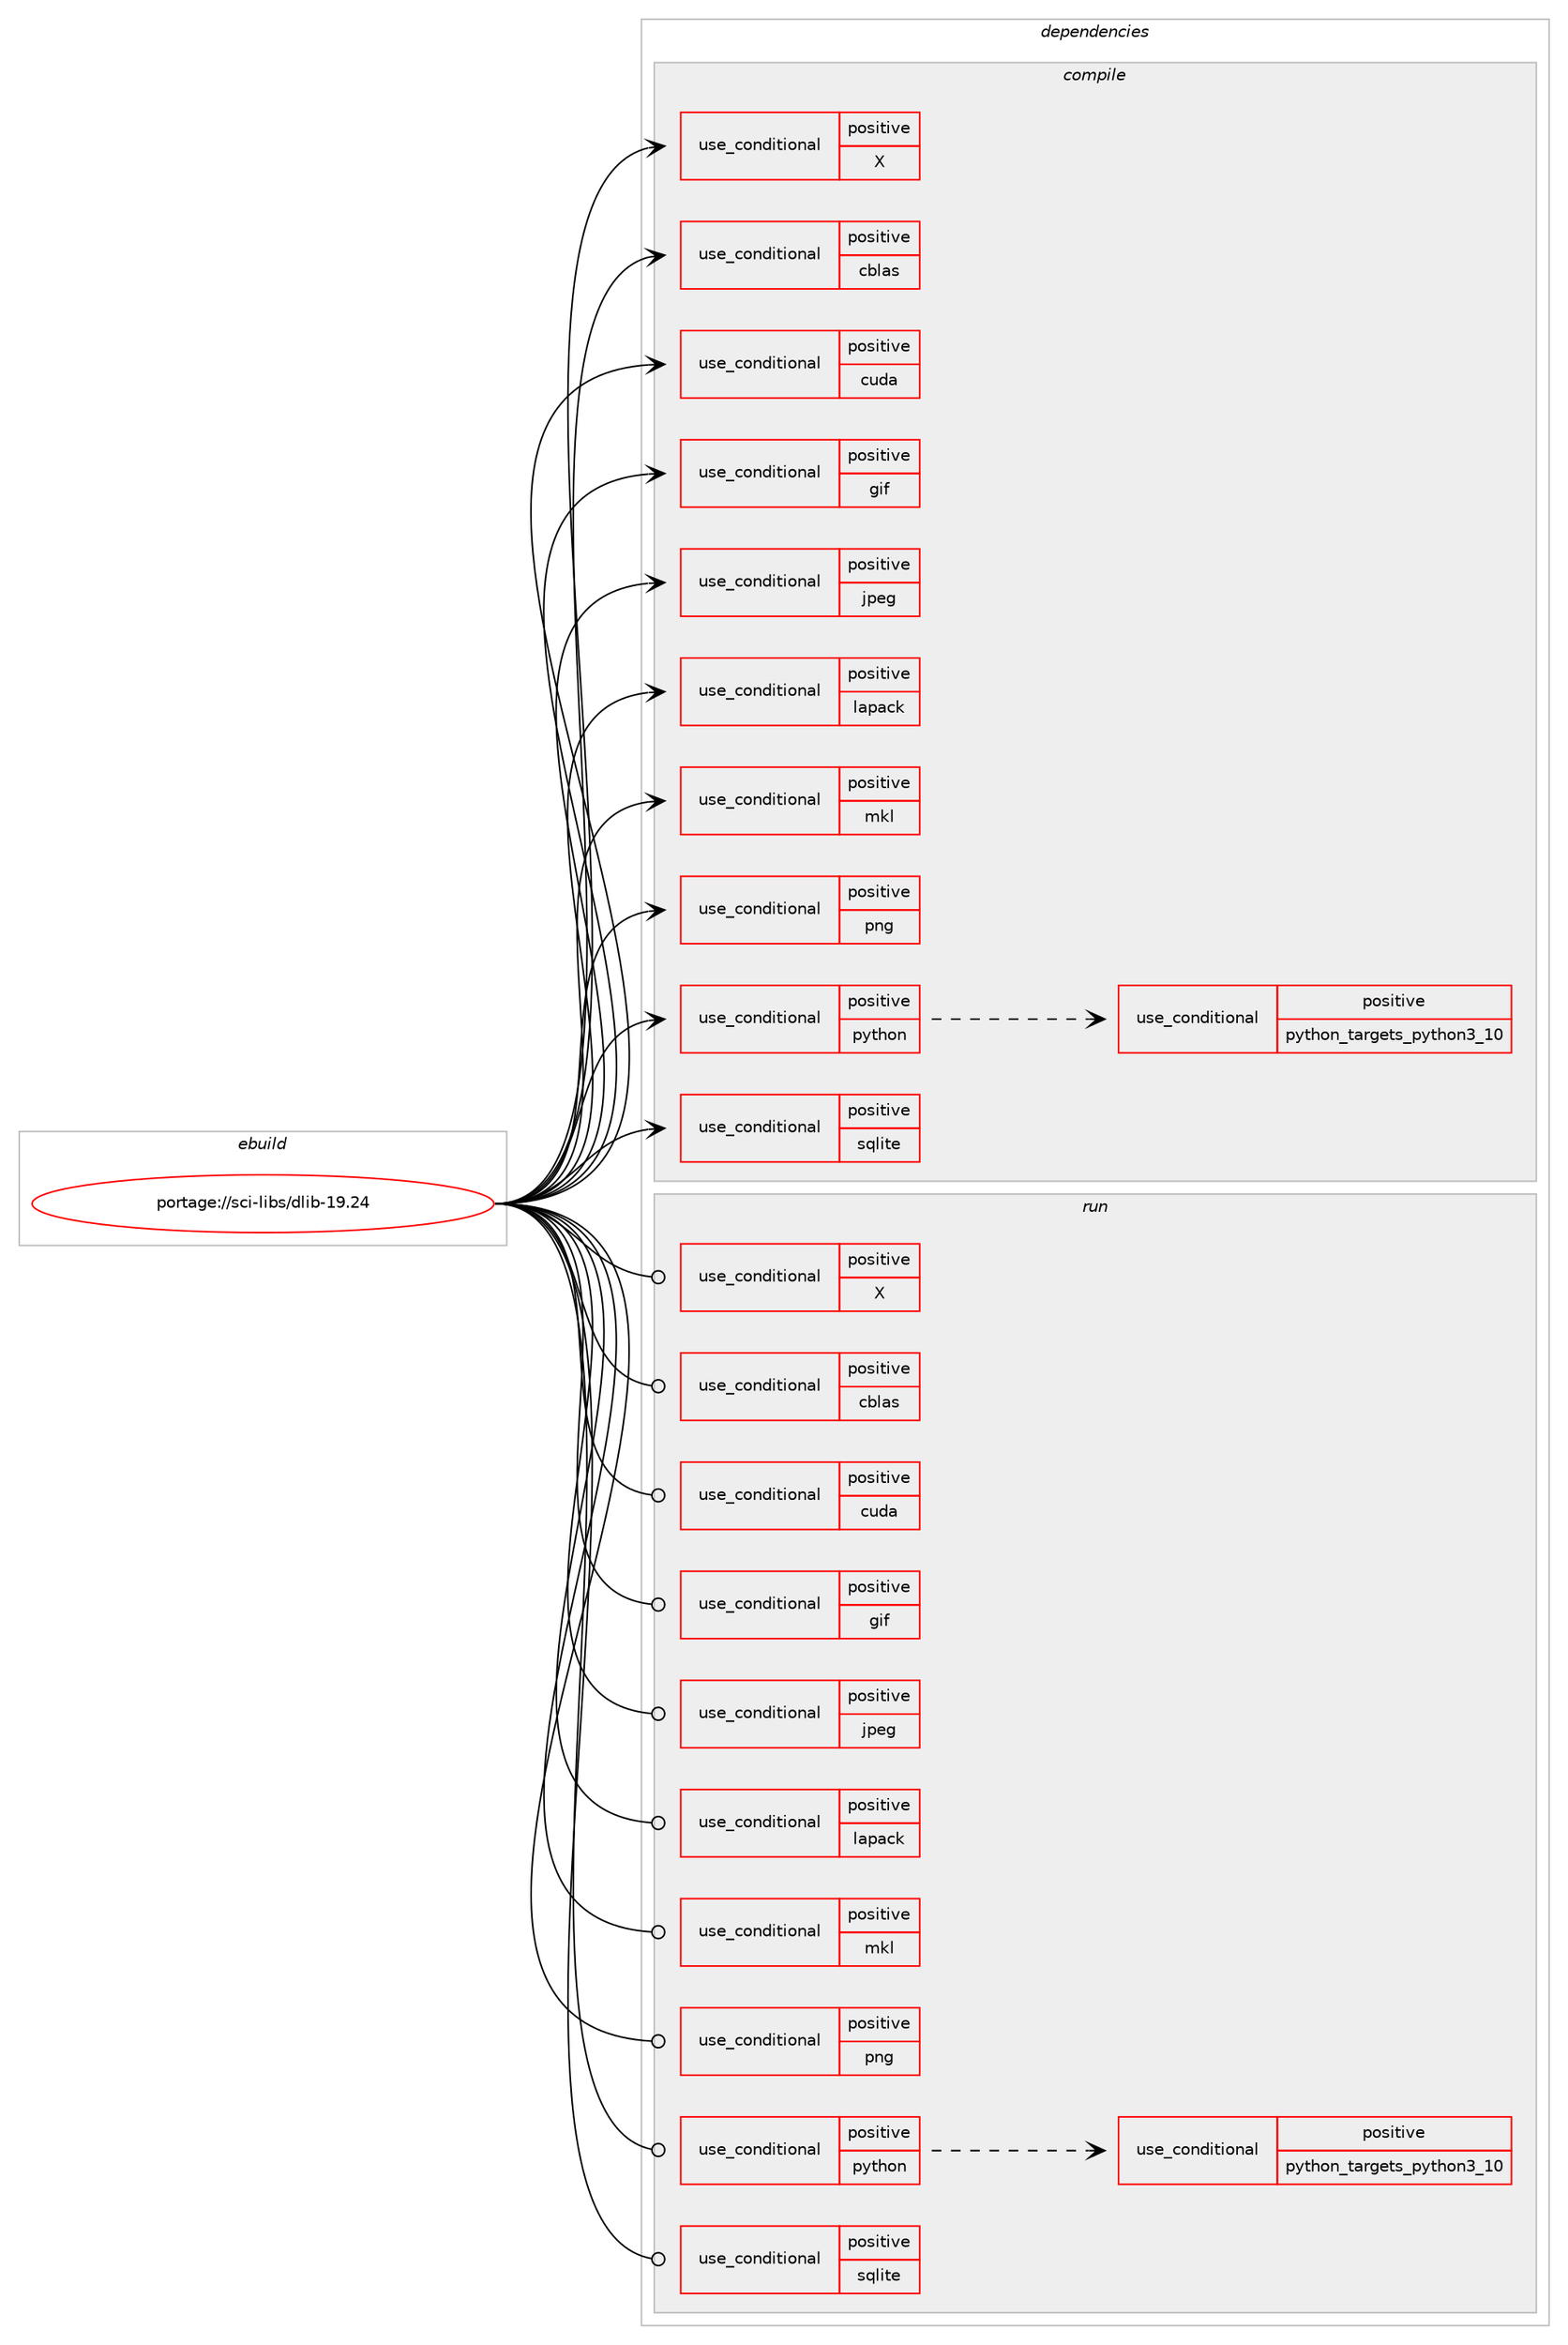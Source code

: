 digraph prolog {

# *************
# Graph options
# *************

newrank=true;
concentrate=true;
compound=true;
graph [rankdir=LR,fontname=Helvetica,fontsize=10,ranksep=1.5];#, ranksep=2.5, nodesep=0.2];
edge  [arrowhead=vee];
node  [fontname=Helvetica,fontsize=10];

# **********
# The ebuild
# **********

subgraph cluster_leftcol {
color=gray;
rank=same;
label=<<i>ebuild</i>>;
id [label="portage://sci-libs/dlib-19.24", color=red, width=4, href="../sci-libs/dlib-19.24.svg"];
}

# ****************
# The dependencies
# ****************

subgraph cluster_midcol {
color=gray;
label=<<i>dependencies</i>>;
subgraph cluster_compile {
fillcolor="#eeeeee";
style=filled;
label=<<i>compile</i>>;
subgraph cond103303 {
dependency200954 [label=<<TABLE BORDER="0" CELLBORDER="1" CELLSPACING="0" CELLPADDING="4"><TR><TD ROWSPAN="3" CELLPADDING="10">use_conditional</TD></TR><TR><TD>positive</TD></TR><TR><TD>X</TD></TR></TABLE>>, shape=none, color=red];
# *** BEGIN UNKNOWN DEPENDENCY TYPE (TODO) ***
# dependency200954 -> package_dependency(portage://sci-libs/dlib-19.24,install,no,x11-libs,libX11,none,[,,],[],[])
# *** END UNKNOWN DEPENDENCY TYPE (TODO) ***

}
id:e -> dependency200954:w [weight=20,style="solid",arrowhead="vee"];
subgraph cond103304 {
dependency200955 [label=<<TABLE BORDER="0" CELLBORDER="1" CELLSPACING="0" CELLPADDING="4"><TR><TD ROWSPAN="3" CELLPADDING="10">use_conditional</TD></TR><TR><TD>positive</TD></TR><TR><TD>cblas</TD></TR></TABLE>>, shape=none, color=red];
# *** BEGIN UNKNOWN DEPENDENCY TYPE (TODO) ***
# dependency200955 -> package_dependency(portage://sci-libs/dlib-19.24,install,no,virtual,cblas,none,[,,],[],[])
# *** END UNKNOWN DEPENDENCY TYPE (TODO) ***

}
id:e -> dependency200955:w [weight=20,style="solid",arrowhead="vee"];
subgraph cond103305 {
dependency200956 [label=<<TABLE BORDER="0" CELLBORDER="1" CELLSPACING="0" CELLPADDING="4"><TR><TD ROWSPAN="3" CELLPADDING="10">use_conditional</TD></TR><TR><TD>positive</TD></TR><TR><TD>cuda</TD></TR></TABLE>>, shape=none, color=red];
# *** BEGIN UNKNOWN DEPENDENCY TYPE (TODO) ***
# dependency200956 -> package_dependency(portage://sci-libs/dlib-19.24,install,no,dev-libs,cudnn,none,[,,],any_same_slot,[])
# *** END UNKNOWN DEPENDENCY TYPE (TODO) ***

}
id:e -> dependency200956:w [weight=20,style="solid",arrowhead="vee"];
subgraph cond103306 {
dependency200957 [label=<<TABLE BORDER="0" CELLBORDER="1" CELLSPACING="0" CELLPADDING="4"><TR><TD ROWSPAN="3" CELLPADDING="10">use_conditional</TD></TR><TR><TD>positive</TD></TR><TR><TD>gif</TD></TR></TABLE>>, shape=none, color=red];
# *** BEGIN UNKNOWN DEPENDENCY TYPE (TODO) ***
# dependency200957 -> package_dependency(portage://sci-libs/dlib-19.24,install,no,media-libs,giflib,none,[,,],any_same_slot,[])
# *** END UNKNOWN DEPENDENCY TYPE (TODO) ***

}
id:e -> dependency200957:w [weight=20,style="solid",arrowhead="vee"];
subgraph cond103307 {
dependency200958 [label=<<TABLE BORDER="0" CELLBORDER="1" CELLSPACING="0" CELLPADDING="4"><TR><TD ROWSPAN="3" CELLPADDING="10">use_conditional</TD></TR><TR><TD>positive</TD></TR><TR><TD>jpeg</TD></TR></TABLE>>, shape=none, color=red];
# *** BEGIN UNKNOWN DEPENDENCY TYPE (TODO) ***
# dependency200958 -> package_dependency(portage://sci-libs/dlib-19.24,install,no,media-libs,libjpeg-turbo,none,[,,],[slot(0),equal],[])
# *** END UNKNOWN DEPENDENCY TYPE (TODO) ***

}
id:e -> dependency200958:w [weight=20,style="solid",arrowhead="vee"];
subgraph cond103308 {
dependency200959 [label=<<TABLE BORDER="0" CELLBORDER="1" CELLSPACING="0" CELLPADDING="4"><TR><TD ROWSPAN="3" CELLPADDING="10">use_conditional</TD></TR><TR><TD>positive</TD></TR><TR><TD>lapack</TD></TR></TABLE>>, shape=none, color=red];
# *** BEGIN UNKNOWN DEPENDENCY TYPE (TODO) ***
# dependency200959 -> package_dependency(portage://sci-libs/dlib-19.24,install,no,virtual,lapack,none,[,,],[],[])
# *** END UNKNOWN DEPENDENCY TYPE (TODO) ***

}
id:e -> dependency200959:w [weight=20,style="solid",arrowhead="vee"];
subgraph cond103309 {
dependency200960 [label=<<TABLE BORDER="0" CELLBORDER="1" CELLSPACING="0" CELLPADDING="4"><TR><TD ROWSPAN="3" CELLPADDING="10">use_conditional</TD></TR><TR><TD>positive</TD></TR><TR><TD>mkl</TD></TR></TABLE>>, shape=none, color=red];
# *** BEGIN UNKNOWN DEPENDENCY TYPE (TODO) ***
# dependency200960 -> package_dependency(portage://sci-libs/dlib-19.24,install,no,sci-libs,mkl,none,[,,],[],[])
# *** END UNKNOWN DEPENDENCY TYPE (TODO) ***

}
id:e -> dependency200960:w [weight=20,style="solid",arrowhead="vee"];
subgraph cond103310 {
dependency200961 [label=<<TABLE BORDER="0" CELLBORDER="1" CELLSPACING="0" CELLPADDING="4"><TR><TD ROWSPAN="3" CELLPADDING="10">use_conditional</TD></TR><TR><TD>positive</TD></TR><TR><TD>png</TD></TR></TABLE>>, shape=none, color=red];
# *** BEGIN UNKNOWN DEPENDENCY TYPE (TODO) ***
# dependency200961 -> package_dependency(portage://sci-libs/dlib-19.24,install,no,media-libs,libpng,none,[,,],[slot(0),equal],[])
# *** END UNKNOWN DEPENDENCY TYPE (TODO) ***

}
id:e -> dependency200961:w [weight=20,style="solid",arrowhead="vee"];
subgraph cond103311 {
dependency200962 [label=<<TABLE BORDER="0" CELLBORDER="1" CELLSPACING="0" CELLPADDING="4"><TR><TD ROWSPAN="3" CELLPADDING="10">use_conditional</TD></TR><TR><TD>positive</TD></TR><TR><TD>python</TD></TR></TABLE>>, shape=none, color=red];
subgraph cond103312 {
dependency200963 [label=<<TABLE BORDER="0" CELLBORDER="1" CELLSPACING="0" CELLPADDING="4"><TR><TD ROWSPAN="3" CELLPADDING="10">use_conditional</TD></TR><TR><TD>positive</TD></TR><TR><TD>python_targets_python3_10</TD></TR></TABLE>>, shape=none, color=red];
# *** BEGIN UNKNOWN DEPENDENCY TYPE (TODO) ***
# dependency200963 -> package_dependency(portage://sci-libs/dlib-19.24,install,no,dev-lang,python,none,[,,],[slot(3.10)],[])
# *** END UNKNOWN DEPENDENCY TYPE (TODO) ***

}
dependency200962:e -> dependency200963:w [weight=20,style="dashed",arrowhead="vee"];
}
id:e -> dependency200962:w [weight=20,style="solid",arrowhead="vee"];
subgraph cond103313 {
dependency200964 [label=<<TABLE BORDER="0" CELLBORDER="1" CELLSPACING="0" CELLPADDING="4"><TR><TD ROWSPAN="3" CELLPADDING="10">use_conditional</TD></TR><TR><TD>positive</TD></TR><TR><TD>sqlite</TD></TR></TABLE>>, shape=none, color=red];
# *** BEGIN UNKNOWN DEPENDENCY TYPE (TODO) ***
# dependency200964 -> package_dependency(portage://sci-libs/dlib-19.24,install,no,dev-db,sqlite,none,[,,],[slot(3)],[])
# *** END UNKNOWN DEPENDENCY TYPE (TODO) ***

}
id:e -> dependency200964:w [weight=20,style="solid",arrowhead="vee"];
}
subgraph cluster_compileandrun {
fillcolor="#eeeeee";
style=filled;
label=<<i>compile and run</i>>;
}
subgraph cluster_run {
fillcolor="#eeeeee";
style=filled;
label=<<i>run</i>>;
subgraph cond103314 {
dependency200965 [label=<<TABLE BORDER="0" CELLBORDER="1" CELLSPACING="0" CELLPADDING="4"><TR><TD ROWSPAN="3" CELLPADDING="10">use_conditional</TD></TR><TR><TD>positive</TD></TR><TR><TD>X</TD></TR></TABLE>>, shape=none, color=red];
# *** BEGIN UNKNOWN DEPENDENCY TYPE (TODO) ***
# dependency200965 -> package_dependency(portage://sci-libs/dlib-19.24,run,no,x11-libs,libX11,none,[,,],[],[])
# *** END UNKNOWN DEPENDENCY TYPE (TODO) ***

}
id:e -> dependency200965:w [weight=20,style="solid",arrowhead="odot"];
subgraph cond103315 {
dependency200966 [label=<<TABLE BORDER="0" CELLBORDER="1" CELLSPACING="0" CELLPADDING="4"><TR><TD ROWSPAN="3" CELLPADDING="10">use_conditional</TD></TR><TR><TD>positive</TD></TR><TR><TD>cblas</TD></TR></TABLE>>, shape=none, color=red];
# *** BEGIN UNKNOWN DEPENDENCY TYPE (TODO) ***
# dependency200966 -> package_dependency(portage://sci-libs/dlib-19.24,run,no,virtual,cblas,none,[,,],[],[])
# *** END UNKNOWN DEPENDENCY TYPE (TODO) ***

}
id:e -> dependency200966:w [weight=20,style="solid",arrowhead="odot"];
subgraph cond103316 {
dependency200967 [label=<<TABLE BORDER="0" CELLBORDER="1" CELLSPACING="0" CELLPADDING="4"><TR><TD ROWSPAN="3" CELLPADDING="10">use_conditional</TD></TR><TR><TD>positive</TD></TR><TR><TD>cuda</TD></TR></TABLE>>, shape=none, color=red];
# *** BEGIN UNKNOWN DEPENDENCY TYPE (TODO) ***
# dependency200967 -> package_dependency(portage://sci-libs/dlib-19.24,run,no,dev-libs,cudnn,none,[,,],any_same_slot,[])
# *** END UNKNOWN DEPENDENCY TYPE (TODO) ***

}
id:e -> dependency200967:w [weight=20,style="solid",arrowhead="odot"];
subgraph cond103317 {
dependency200968 [label=<<TABLE BORDER="0" CELLBORDER="1" CELLSPACING="0" CELLPADDING="4"><TR><TD ROWSPAN="3" CELLPADDING="10">use_conditional</TD></TR><TR><TD>positive</TD></TR><TR><TD>gif</TD></TR></TABLE>>, shape=none, color=red];
# *** BEGIN UNKNOWN DEPENDENCY TYPE (TODO) ***
# dependency200968 -> package_dependency(portage://sci-libs/dlib-19.24,run,no,media-libs,giflib,none,[,,],any_same_slot,[])
# *** END UNKNOWN DEPENDENCY TYPE (TODO) ***

}
id:e -> dependency200968:w [weight=20,style="solid",arrowhead="odot"];
subgraph cond103318 {
dependency200969 [label=<<TABLE BORDER="0" CELLBORDER="1" CELLSPACING="0" CELLPADDING="4"><TR><TD ROWSPAN="3" CELLPADDING="10">use_conditional</TD></TR><TR><TD>positive</TD></TR><TR><TD>jpeg</TD></TR></TABLE>>, shape=none, color=red];
# *** BEGIN UNKNOWN DEPENDENCY TYPE (TODO) ***
# dependency200969 -> package_dependency(portage://sci-libs/dlib-19.24,run,no,media-libs,libjpeg-turbo,none,[,,],[slot(0),equal],[])
# *** END UNKNOWN DEPENDENCY TYPE (TODO) ***

}
id:e -> dependency200969:w [weight=20,style="solid",arrowhead="odot"];
subgraph cond103319 {
dependency200970 [label=<<TABLE BORDER="0" CELLBORDER="1" CELLSPACING="0" CELLPADDING="4"><TR><TD ROWSPAN="3" CELLPADDING="10">use_conditional</TD></TR><TR><TD>positive</TD></TR><TR><TD>lapack</TD></TR></TABLE>>, shape=none, color=red];
# *** BEGIN UNKNOWN DEPENDENCY TYPE (TODO) ***
# dependency200970 -> package_dependency(portage://sci-libs/dlib-19.24,run,no,virtual,lapack,none,[,,],[],[])
# *** END UNKNOWN DEPENDENCY TYPE (TODO) ***

}
id:e -> dependency200970:w [weight=20,style="solid",arrowhead="odot"];
subgraph cond103320 {
dependency200971 [label=<<TABLE BORDER="0" CELLBORDER="1" CELLSPACING="0" CELLPADDING="4"><TR><TD ROWSPAN="3" CELLPADDING="10">use_conditional</TD></TR><TR><TD>positive</TD></TR><TR><TD>mkl</TD></TR></TABLE>>, shape=none, color=red];
# *** BEGIN UNKNOWN DEPENDENCY TYPE (TODO) ***
# dependency200971 -> package_dependency(portage://sci-libs/dlib-19.24,run,no,sci-libs,mkl,none,[,,],[],[])
# *** END UNKNOWN DEPENDENCY TYPE (TODO) ***

}
id:e -> dependency200971:w [weight=20,style="solid",arrowhead="odot"];
subgraph cond103321 {
dependency200972 [label=<<TABLE BORDER="0" CELLBORDER="1" CELLSPACING="0" CELLPADDING="4"><TR><TD ROWSPAN="3" CELLPADDING="10">use_conditional</TD></TR><TR><TD>positive</TD></TR><TR><TD>png</TD></TR></TABLE>>, shape=none, color=red];
# *** BEGIN UNKNOWN DEPENDENCY TYPE (TODO) ***
# dependency200972 -> package_dependency(portage://sci-libs/dlib-19.24,run,no,media-libs,libpng,none,[,,],[slot(0),equal],[])
# *** END UNKNOWN DEPENDENCY TYPE (TODO) ***

}
id:e -> dependency200972:w [weight=20,style="solid",arrowhead="odot"];
subgraph cond103322 {
dependency200973 [label=<<TABLE BORDER="0" CELLBORDER="1" CELLSPACING="0" CELLPADDING="4"><TR><TD ROWSPAN="3" CELLPADDING="10">use_conditional</TD></TR><TR><TD>positive</TD></TR><TR><TD>python</TD></TR></TABLE>>, shape=none, color=red];
subgraph cond103323 {
dependency200974 [label=<<TABLE BORDER="0" CELLBORDER="1" CELLSPACING="0" CELLPADDING="4"><TR><TD ROWSPAN="3" CELLPADDING="10">use_conditional</TD></TR><TR><TD>positive</TD></TR><TR><TD>python_targets_python3_10</TD></TR></TABLE>>, shape=none, color=red];
# *** BEGIN UNKNOWN DEPENDENCY TYPE (TODO) ***
# dependency200974 -> package_dependency(portage://sci-libs/dlib-19.24,run,no,dev-lang,python,none,[,,],[slot(3.10)],[])
# *** END UNKNOWN DEPENDENCY TYPE (TODO) ***

}
dependency200973:e -> dependency200974:w [weight=20,style="dashed",arrowhead="vee"];
}
id:e -> dependency200973:w [weight=20,style="solid",arrowhead="odot"];
subgraph cond103324 {
dependency200975 [label=<<TABLE BORDER="0" CELLBORDER="1" CELLSPACING="0" CELLPADDING="4"><TR><TD ROWSPAN="3" CELLPADDING="10">use_conditional</TD></TR><TR><TD>positive</TD></TR><TR><TD>sqlite</TD></TR></TABLE>>, shape=none, color=red];
# *** BEGIN UNKNOWN DEPENDENCY TYPE (TODO) ***
# dependency200975 -> package_dependency(portage://sci-libs/dlib-19.24,run,no,dev-db,sqlite,none,[,,],[slot(3)],[])
# *** END UNKNOWN DEPENDENCY TYPE (TODO) ***

}
id:e -> dependency200975:w [weight=20,style="solid",arrowhead="odot"];
}
}

# **************
# The candidates
# **************

subgraph cluster_choices {
rank=same;
color=gray;
label=<<i>candidates</i>>;

}

}
